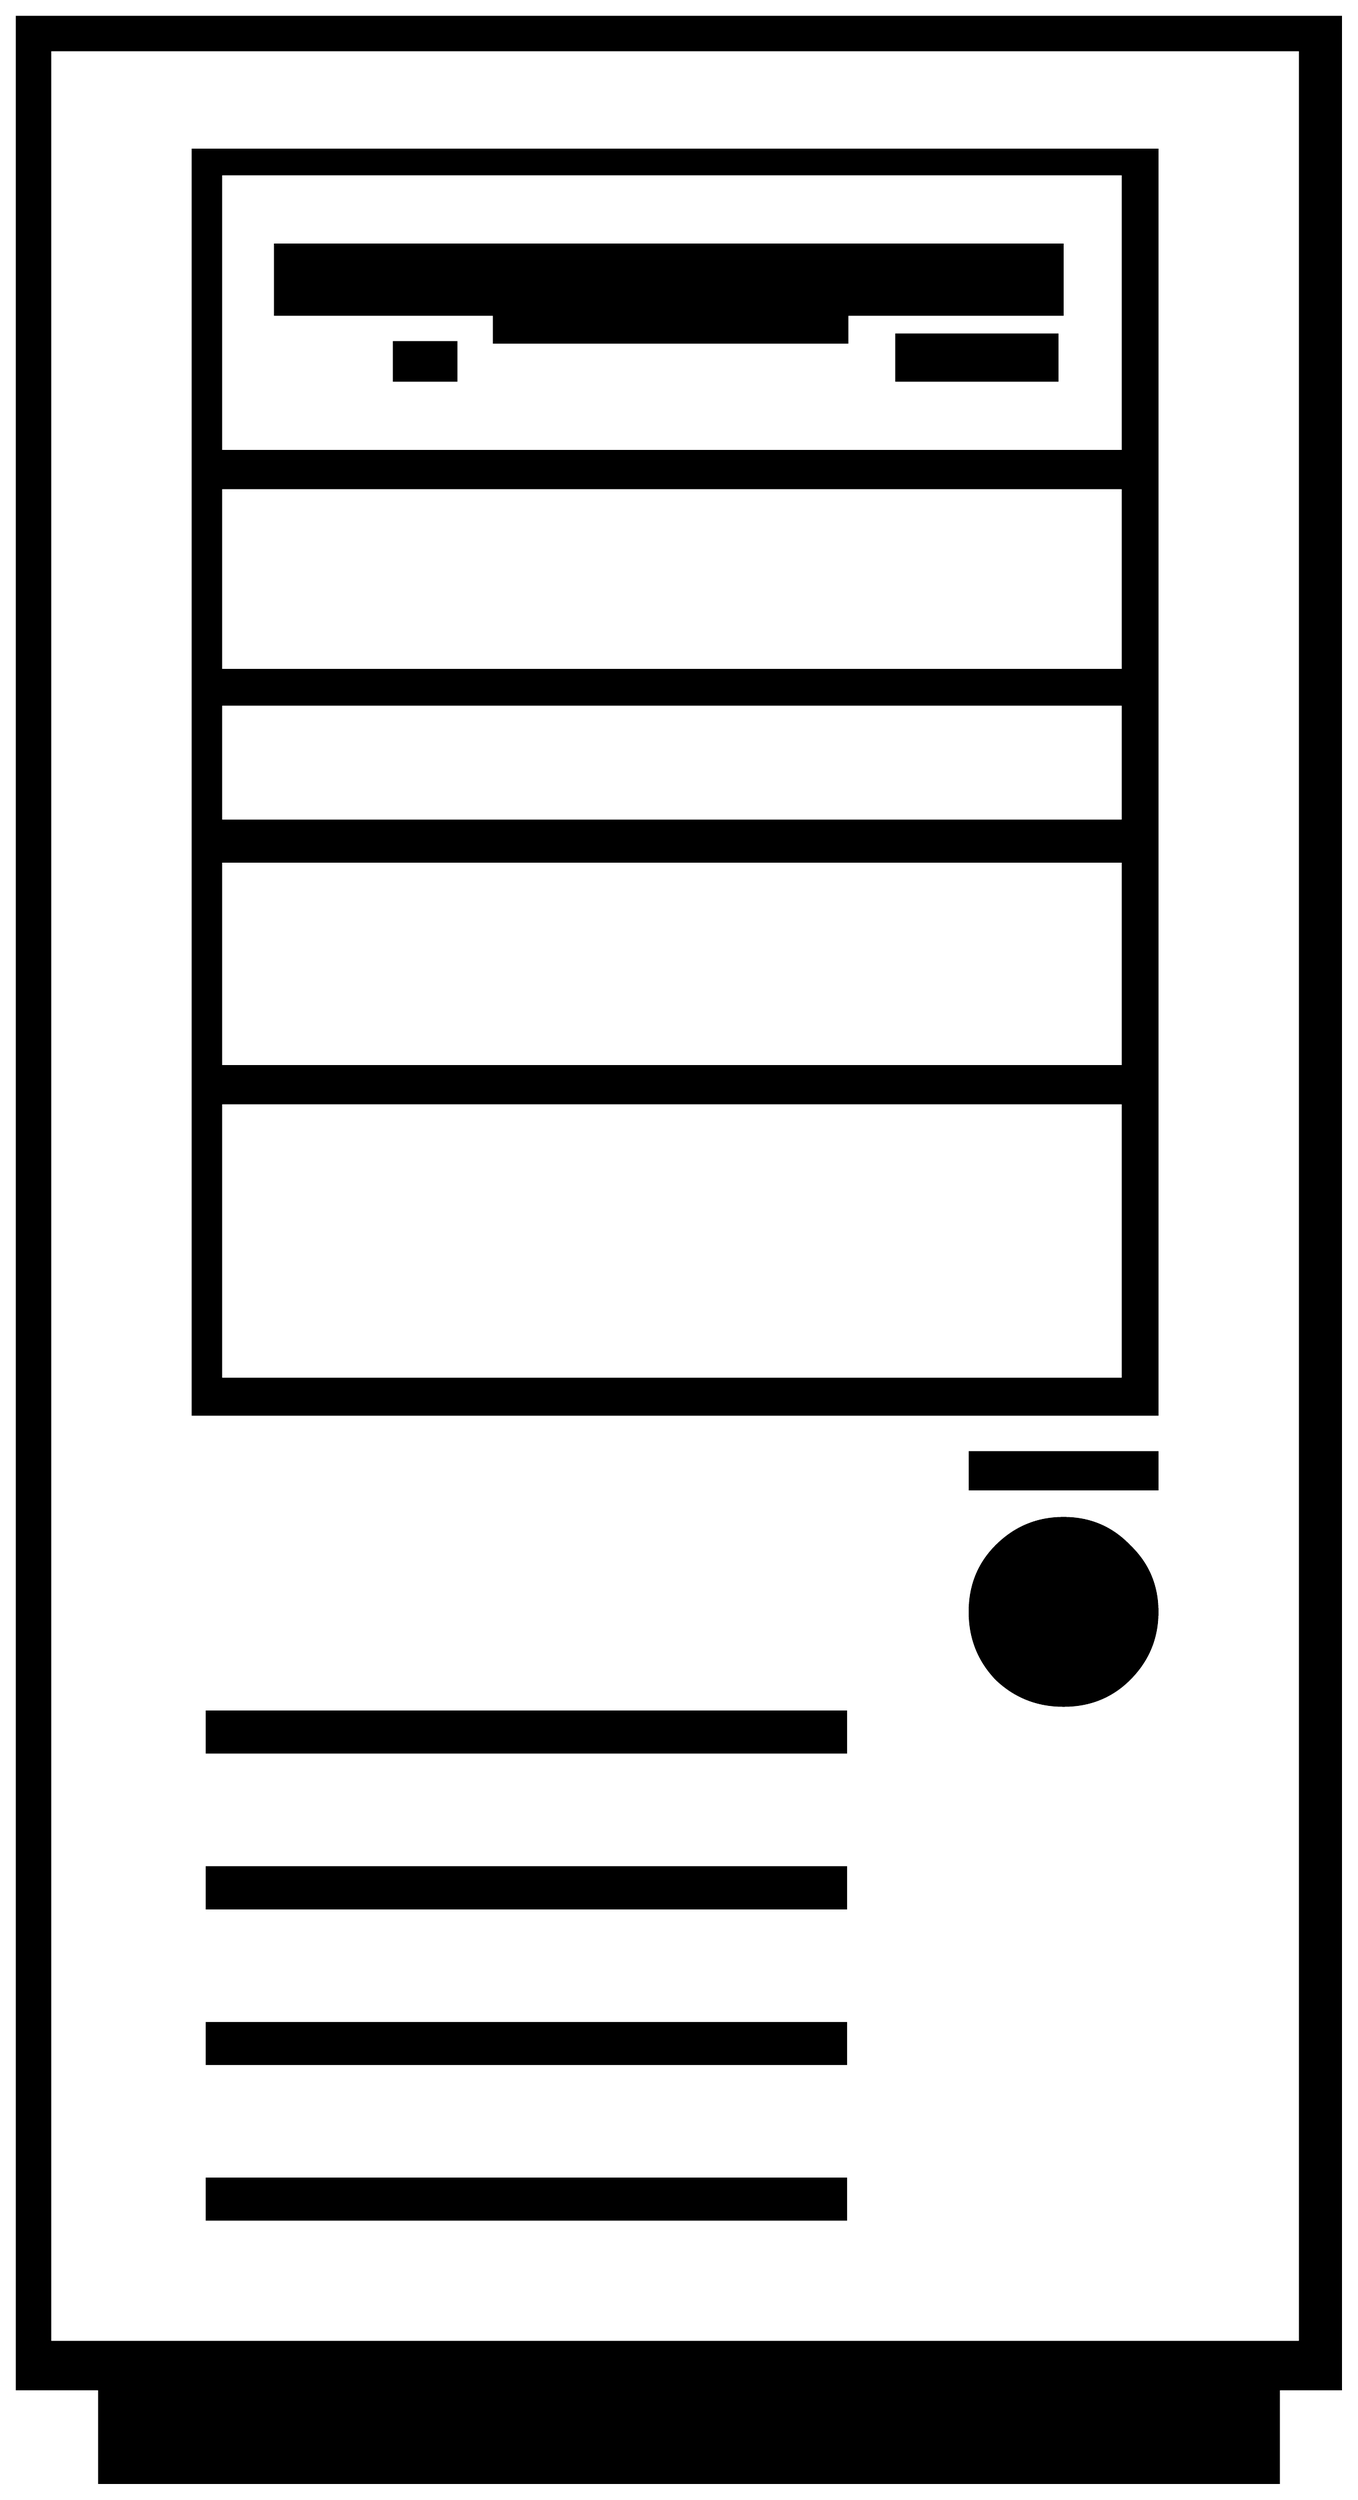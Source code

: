 


\begin{tikzpicture}[y=0.80pt, x=0.80pt, yscale=-1.0, xscale=1.0, inner sep=0pt, outer sep=0pt]
\begin{scope}[shift={(100.0,1706.0)},nonzero rule]
  \path[draw=.,fill=.,line width=1.600pt] (1174.0,318.0) --
    (1125.0,318.0) -- (1125.0,392.0) -- (193.0,392.0) --
    (193.0,318.0) -- (128.0,318.0) -- (128.0,-1556.0) --
    (1174.0,-1556.0) -- (1174.0,318.0) -- cycle(1142.0,281.0) --
    (1142.0,-1530.0) -- (154.0,-1530.0) -- (154.0,281.0) --
    (1142.0,281.0) -- cycle(1029.0,-452.0) -- (267.0,-452.0) --
    (267.0,-1451.0) -- (1029.0,-1451.0) -- (1029.0,-452.0) --
    cycle(1029.0,-393.0) -- (881.0,-393.0) -- (881.0,-422.0) --
    (1029.0,-422.0) -- (1029.0,-393.0) -- cycle(1029.0,-296.0)
    .. controls (1029.0,-275.333) and (1021.667,-257.667) ..
    (1007.0,-243.0) .. controls (993.0,-229.0) and
    (975.667,-222.0) .. (955.0,-222.0) .. controls (934.333,-222.0)
    and (916.667,-229.0) .. (902.0,-243.0) .. controls
    (888.0,-257.667) and (881.0,-275.333) .. (881.0,-296.0) ..
    controls (881.0,-316.667) and (888.0,-334.0) .. (902.0,-348.0)
    .. controls (916.667,-362.667) and (934.333,-370.0) ..
    (955.0,-370.0) .. controls (975.667,-370.0) and (993.0,-362.667)
    .. (1007.0,-348.0) .. controls (1021.667,-334.0) and
    (1029.0,-316.667) .. (1029.0,-296.0) -- cycle(783.0,-185.0) --
    (278.0,-185.0) -- (278.0,-217.0) -- (783.0,-217.0) --
    (783.0,-185.0) -- cycle(783.0,-62.0) -- (278.0,-62.0) --
    (278.0,-94.0) -- (783.0,-94.0) -- (783.0,-62.0) --
    cycle(783.0,61.0) -- (278.0,61.0) -- (278.0,29.0) --
    (783.0,29.0) -- (783.0,61.0) -- cycle(783.0,184.0) --
    (278.0,184.0) -- (278.0,152.0) -- (783.0,152.0) --
    (783.0,184.0) -- cycle(1002.0,-1213.0) -- (1002.0,-1432.0)
    -- (289.0,-1432.0) -- (289.0,-1213.0) -- (1002.0,-1213.0) --
    cycle(1002.0,-1040.0) -- (1002.0,-1184.0) -- (289.0,-1184.0)
    -- (289.0,-1040.0) -- (1002.0,-1040.0) --
    cycle(1002.0,-921.0) -- (1002.0,-1013.0) -- (289.0,-1013.0)
    -- (289.0,-921.0) -- (1002.0,-921.0) -- cycle(1002.0,-727.0)
    -- (1002.0,-889.0) -- (289.0,-889.0) -- (289.0,-727.0) --
    (1002.0,-727.0) -- cycle(1002.0,-480.0) -- (1002.0,-698.0)
    -- (289.0,-698.0) -- (289.0,-480.0) -- (1002.0,-480.0) --
    cycle(950.0,-1269.0) -- (823.0,-1269.0) -- (823.0,-1305.0)
    -- (950.0,-1305.0) -- (950.0,-1269.0) --
    cycle(954.0,-1321.0) -- (784.0,-1321.0) -- (784.0,-1299.0)
    -- (505.0,-1299.0) -- (505.0,-1321.0) -- (332.0,-1321.0) --
    (332.0,-1376.0) -- (954.0,-1376.0) -- (954.0,-1321.0) --
    cycle(475.0,-1269.0) -- (426.0,-1269.0) -- (426.0,-1299.0)
    -- (475.0,-1299.0) -- (475.0,-1269.0) -- cycle;
\end{scope}

\end{tikzpicture}

